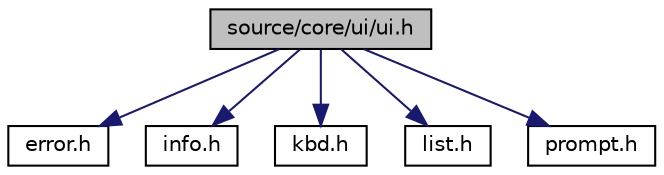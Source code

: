 digraph "source/core/ui/ui.h"
{
  edge [fontname="Helvetica",fontsize="10",labelfontname="Helvetica",labelfontsize="10"];
  node [fontname="Helvetica",fontsize="10",shape=record];
  Node1 [label="source/core/ui/ui.h",height=0.2,width=0.4,color="black", fillcolor="grey75", style="filled" fontcolor="black"];
  Node1 -> Node2 [color="midnightblue",fontsize="10",style="solid",fontname="Helvetica"];
  Node2 [label="error.h",height=0.2,width=0.4,color="black", fillcolor="white", style="filled",URL="$ui_2error_8h.html"];
  Node1 -> Node3 [color="midnightblue",fontsize="10",style="solid",fontname="Helvetica"];
  Node3 [label="info.h",height=0.2,width=0.4,color="black", fillcolor="white", style="filled",URL="$info_8h.html"];
  Node1 -> Node4 [color="midnightblue",fontsize="10",style="solid",fontname="Helvetica"];
  Node4 [label="kbd.h",height=0.2,width=0.4,color="black", fillcolor="white", style="filled",URL="$kbd_8h.html"];
  Node1 -> Node5 [color="midnightblue",fontsize="10",style="solid",fontname="Helvetica"];
  Node5 [label="list.h",height=0.2,width=0.4,color="black", fillcolor="white", style="filled",URL="$list_8h.html"];
  Node1 -> Node6 [color="midnightblue",fontsize="10",style="solid",fontname="Helvetica"];
  Node6 [label="prompt.h",height=0.2,width=0.4,color="black", fillcolor="white", style="filled",URL="$prompt_8h.html"];
}
